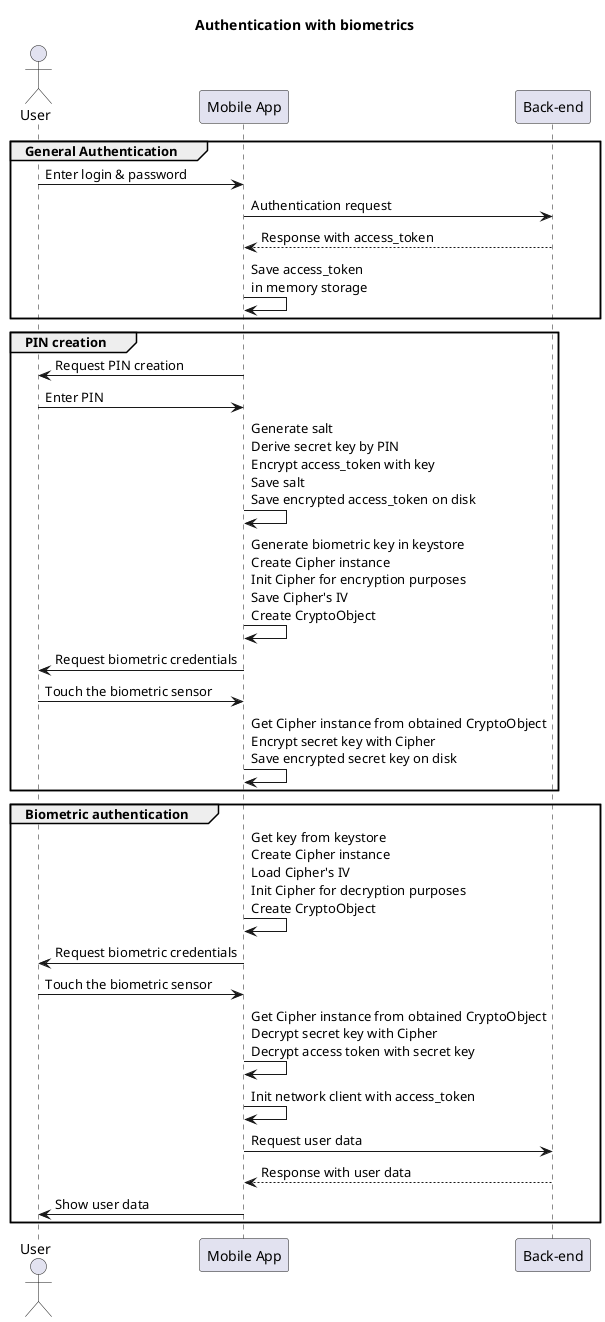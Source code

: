 @startuml
title Authentication with biometrics

actor User
group General Authentication
User -> "Mobile App": Enter login & password
"Mobile App" -> "Back-end": Authentication request
return Response with access_token
"Mobile App" -> "Mobile App": Save access_token\nin memory storage
end
group PIN creation
"Mobile App" -> User: Request PIN creation
User -> "Mobile App": Enter PIN
"Mobile App" -> "Mobile App": Generate salt\nDerive secret key by PIN\nEncrypt access_token with key\nSave salt\nSave encrypted access_token on disk
"Mobile App" -> "Mobile App": Generate biometric key in keystore\nCreate Cipher instance\nInit Cipher for encryption purposes\nSave Cipher's IV\nCreate CryptoObject
"Mobile App" -> User: Request biometric credentials
User -> "Mobile App": Touch the biometric sensor
"Mobile App" -> "Mobile App": Get Cipher instance from obtained CryptoObject\nEncrypt secret key with Cipher\nSave encrypted secret key on disk
end
group Biometric authentication
"Mobile App" -> "Mobile App": Get key from keystore\nCreate Cipher instance\nLoad Cipher's IV\nInit Cipher for decryption purposes\nCreate CryptoObject
"Mobile App" -> User: Request biometric credentials
User -> "Mobile App": Touch the biometric sensor
"Mobile App" -> "Mobile App": Get Cipher instance from obtained CryptoObject\nDecrypt secret key with Cipher\nDecrypt access token with secret key
"Mobile App" -> "Mobile App": Init network client with access_token
"Mobile App" -> "Back-end": Request user data
return Response with user data
"Mobile App" -> User: Show user data
end
@enduml
